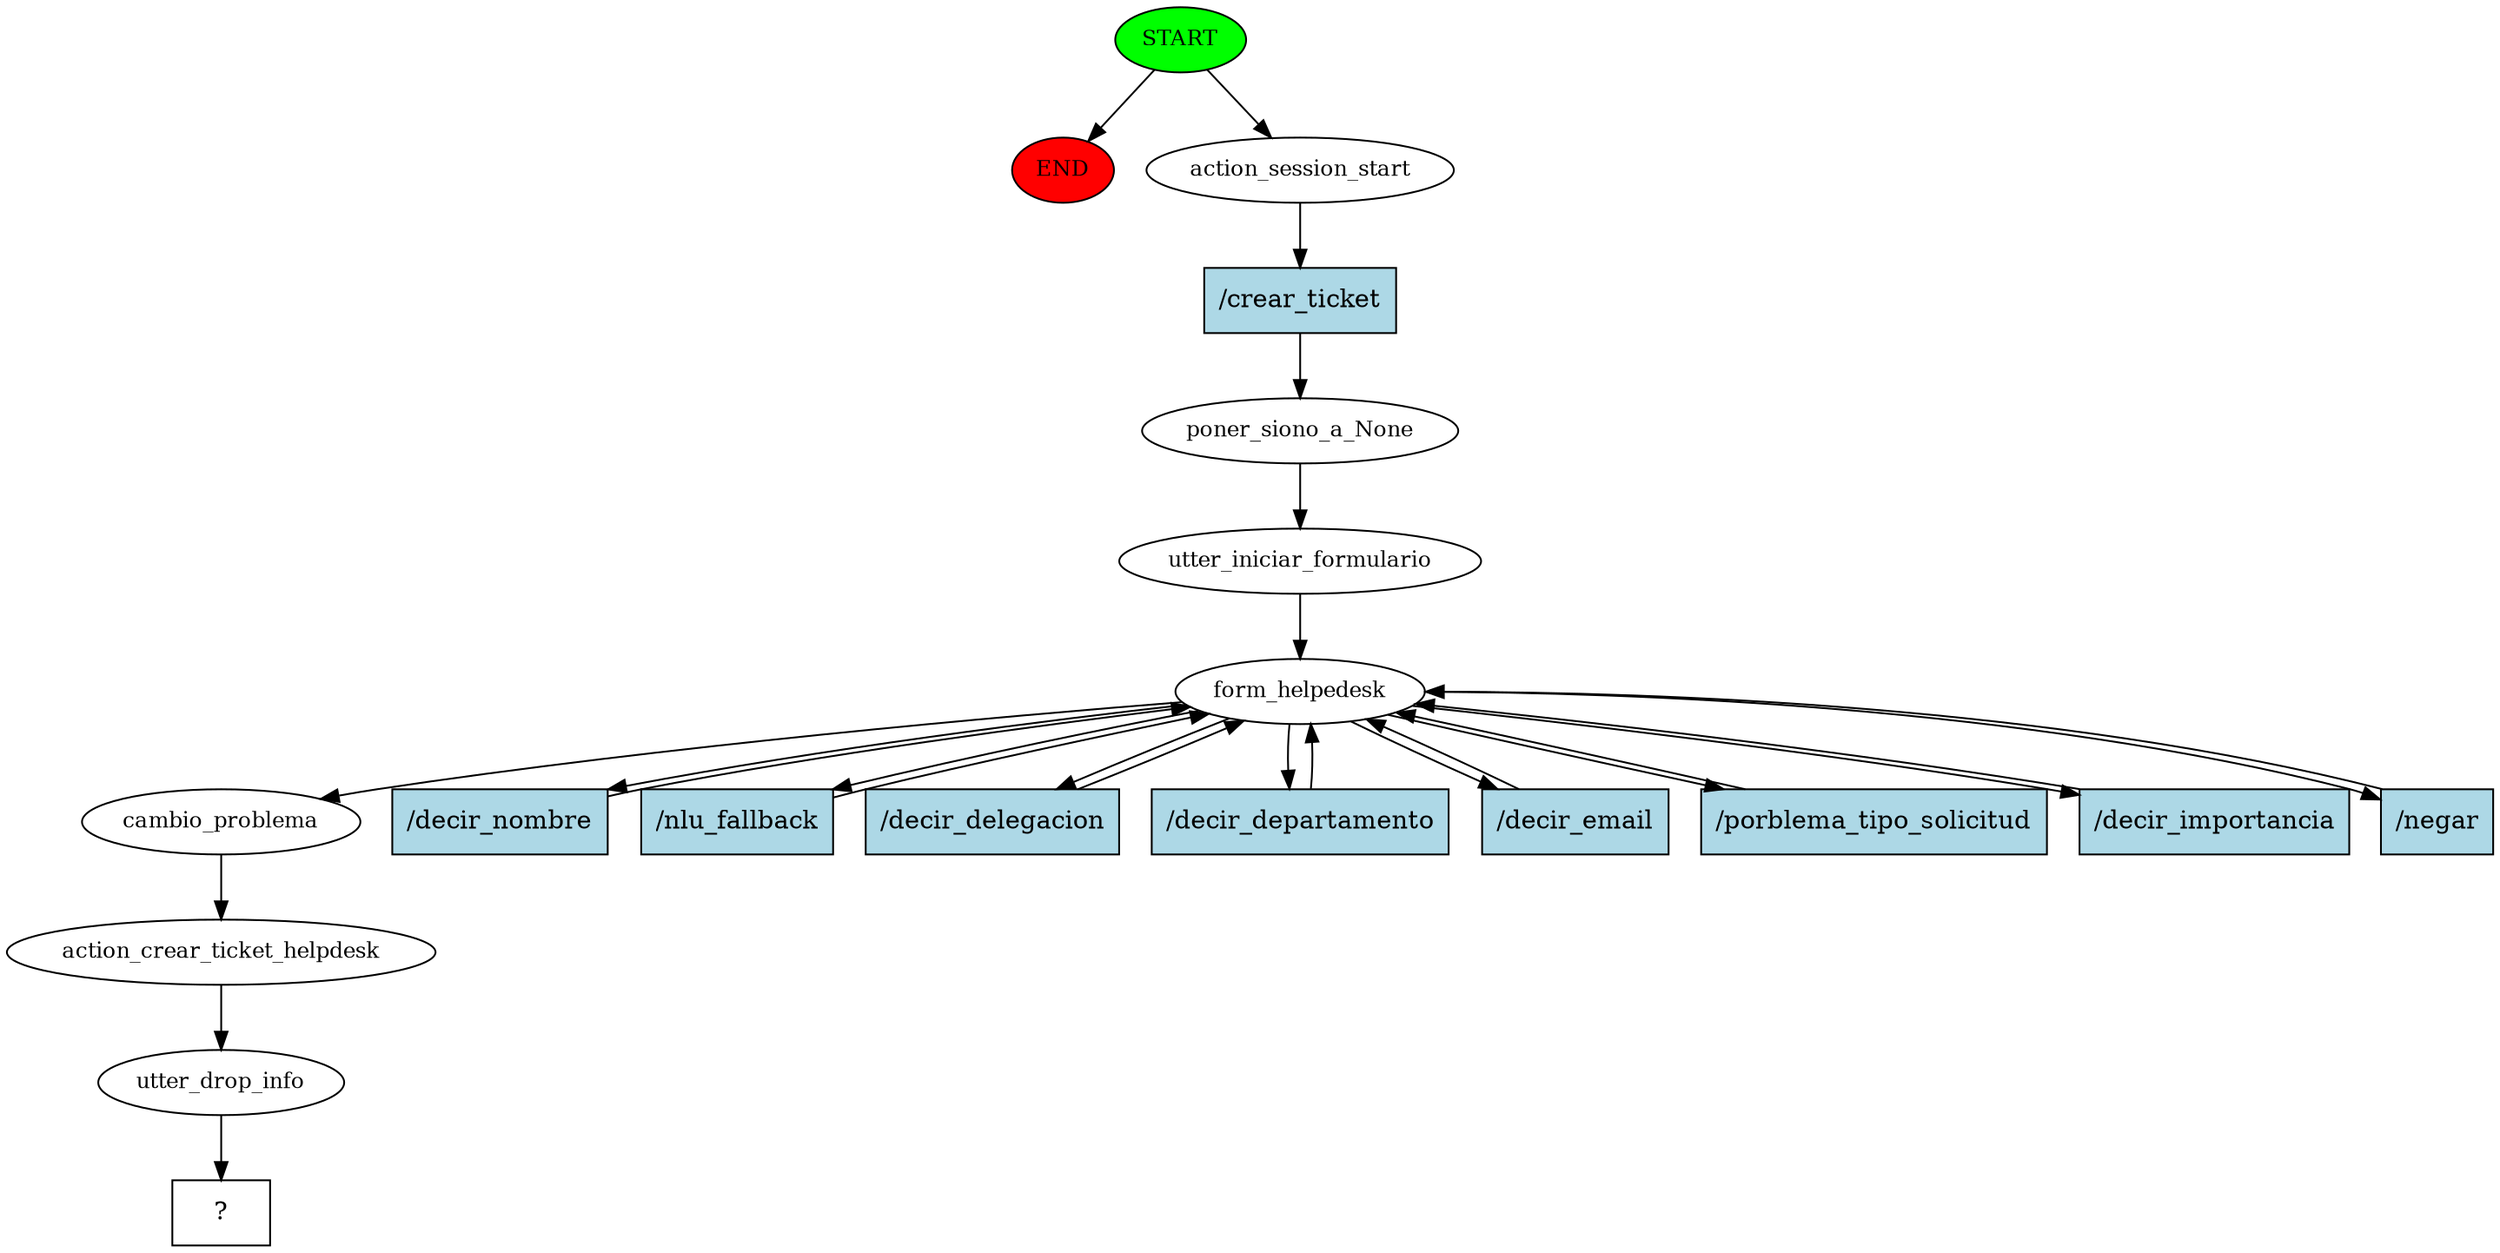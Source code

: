 digraph  {
0 [class="start active", fillcolor=green, fontsize=12, label=START, style=filled];
"-1" [class=end, fillcolor=red, fontsize=12, label=END, style=filled];
1 [class=active, fontsize=12, label=action_session_start];
2 [class=active, fontsize=12, label=poner_siono_a_None];
3 [class=active, fontsize=12, label=utter_iniciar_formulario];
4 [class=active, fontsize=12, label=form_helpedesk];
13 [class=active, fontsize=12, label=cambio_problema];
14 [class=active, fontsize=12, label=action_crear_ticket_helpdesk];
15 [class=active, fontsize=12, label=utter_drop_info];
16 [class="intent dashed active", label="  ?  ", shape=rect];
17 [class="intent active", fillcolor=lightblue, label="/crear_ticket", shape=rect, style=filled];
18 [class="intent active", fillcolor=lightblue, label="/decir_nombre", shape=rect, style=filled];
19 [class="intent active", fillcolor=lightblue, label="/nlu_fallback", shape=rect, style=filled];
20 [class="intent active", fillcolor=lightblue, label="/decir_delegacion", shape=rect, style=filled];
21 [class="intent active", fillcolor=lightblue, label="/decir_departamento", shape=rect, style=filled];
22 [class="intent active", fillcolor=lightblue, label="/decir_email", shape=rect, style=filled];
23 [class="intent active", fillcolor=lightblue, label="/porblema_tipo_solicitud", shape=rect, style=filled];
24 [class="intent active", fillcolor=lightblue, label="/decir_importancia", shape=rect, style=filled];
25 [class="intent active", fillcolor=lightblue, label="/negar", shape=rect, style=filled];
0 -> "-1"  [class="", key=NONE, label=""];
0 -> 1  [class=active, key=NONE, label=""];
1 -> 17  [class=active, key=0];
2 -> 3  [class=active, key=NONE, label=""];
3 -> 4  [class=active, key=NONE, label=""];
4 -> 13  [class=active, key=NONE, label=""];
4 -> 18  [class=active, key=0];
4 -> 19  [class=active, key=0];
4 -> 20  [class=active, key=0];
4 -> 21  [class=active, key=0];
4 -> 22  [class=active, key=0];
4 -> 23  [class=active, key=0];
4 -> 24  [class=active, key=0];
4 -> 25  [class=active, key=0];
13 -> 14  [class=active, key=NONE, label=""];
14 -> 15  [class=active, key=NONE, label=""];
15 -> 16  [class=active, key=NONE, label=""];
17 -> 2  [class=active, key=0];
18 -> 4  [class=active, key=0];
19 -> 4  [class=active, key=0];
20 -> 4  [class=active, key=0];
21 -> 4  [class=active, key=0];
22 -> 4  [class=active, key=0];
23 -> 4  [class=active, key=0];
24 -> 4  [class=active, key=0];
25 -> 4  [class=active, key=0];
}
